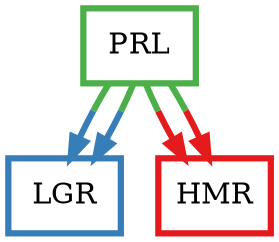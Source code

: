 digraph barS {
	{
		rank=same
	2 [shape=box,penwidth=3,colorscheme=set19,color=3,label="PRL"]
	}
	{
		rank=same
		1 [shape=box,penwidth=3,colorscheme=set19,color=2,label="LGR"]
		0 [shape=box,penwidth=3,colorscheme=set19,color=1,label="HMR"]
	}
	2 -> 1 [penwidth=3,colorscheme=set19,color="3;0.5:2"]
	2 -> 0 [penwidth=3,colorscheme=set19,color="3;0.5:1"]
	2 -> 1 [penwidth=3,colorscheme=set19,color="3;0.5:2"]
	2 -> 0 [penwidth=3,colorscheme=set19,color="3;0.5:1"]
}
